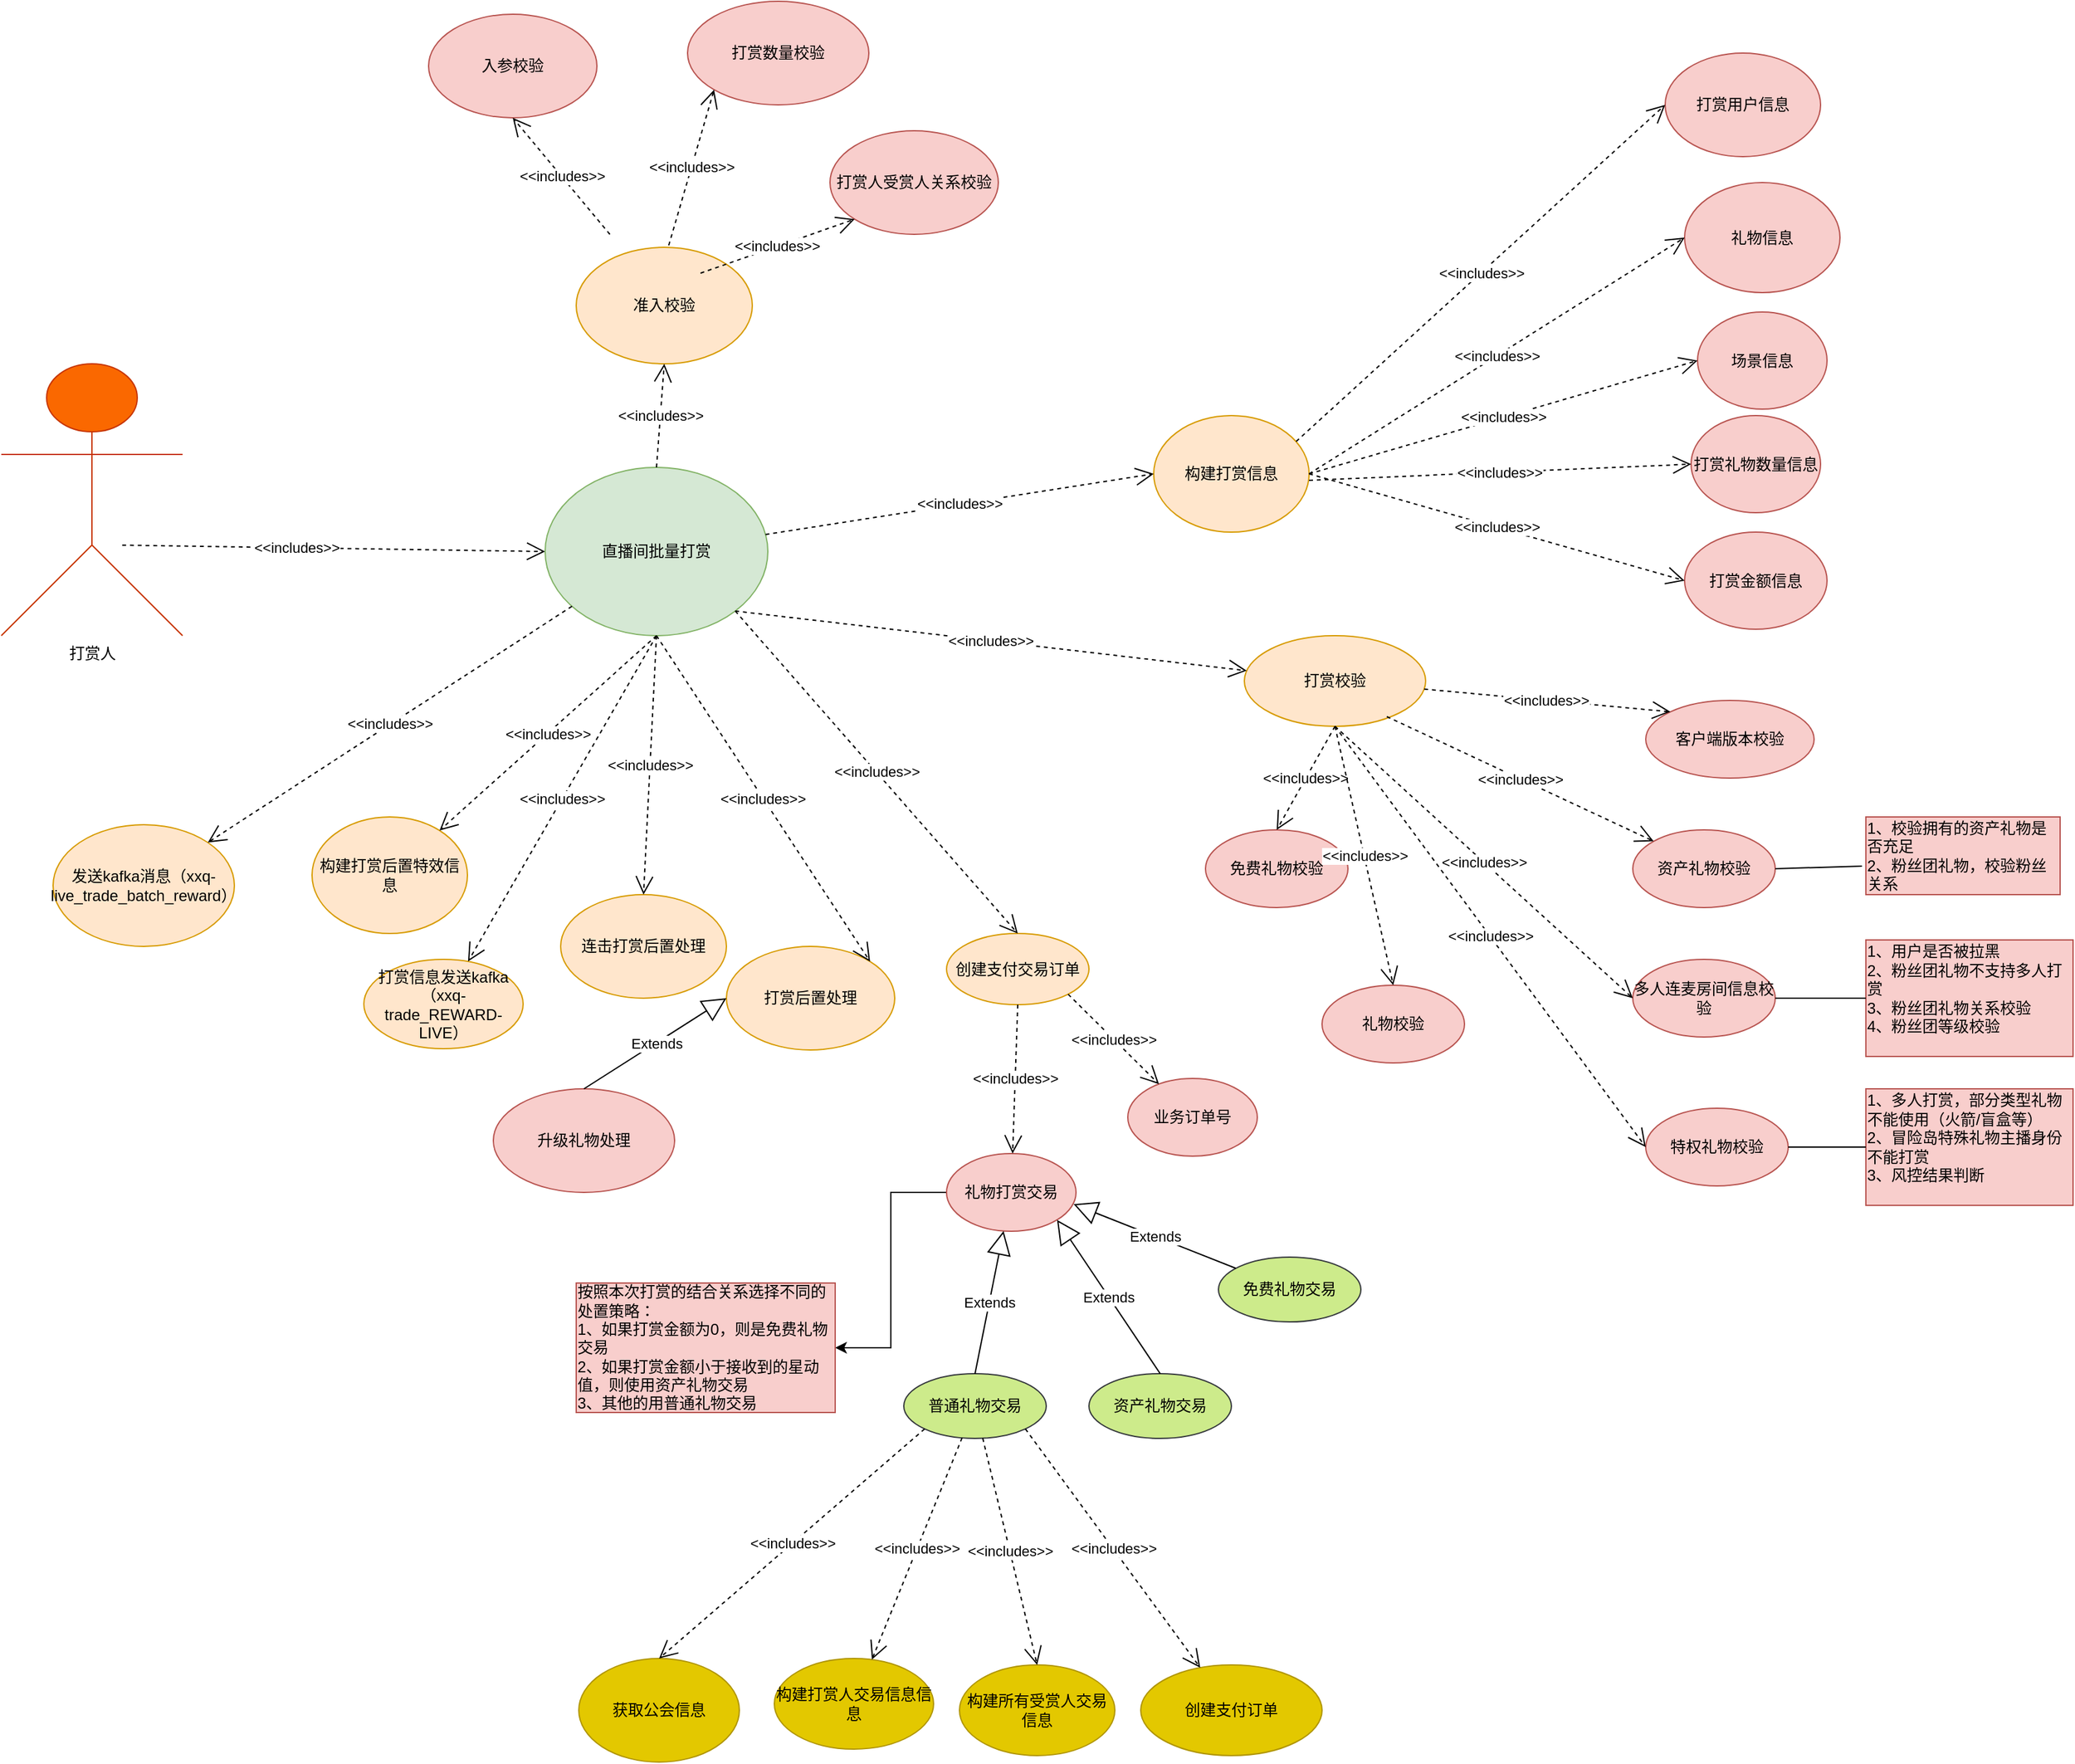 <mxfile version="21.5.2" type="github">
  <diagram name="第 1 页" id="v1P7al8aK8hLHay-3nol">
    <mxGraphModel dx="2417" dy="2032" grid="1" gridSize="10" guides="1" tooltips="1" connect="1" arrows="1" fold="1" page="1" pageScale="1" pageWidth="827" pageHeight="1169" math="0" shadow="0">
      <root>
        <mxCell id="0" />
        <mxCell id="1" parent="0" />
        <mxCell id="Yd1JAE73_zPepVWSY1AJ-2" value="打赏人" style="shape=umlActor;verticalLabelPosition=bottom;verticalAlign=top;html=1;fillColor=#fa6800;strokeColor=#C73500;fontColor=#000000;" vertex="1" parent="1">
          <mxGeometry x="-700" y="70" width="140" height="210" as="geometry" />
        </mxCell>
        <mxCell id="Yd1JAE73_zPepVWSY1AJ-3" value="准入校验" style="ellipse;whiteSpace=wrap;html=1;fillColor=#ffe6cc;strokeColor=#d79b00;" vertex="1" parent="1">
          <mxGeometry x="-256" y="-20" width="136" height="90" as="geometry" />
        </mxCell>
        <mxCell id="Yd1JAE73_zPepVWSY1AJ-4" value="入参校验" style="ellipse;whiteSpace=wrap;html=1;fillColor=#f8cecc;strokeColor=#b85450;" vertex="1" parent="1">
          <mxGeometry x="-370" y="-200" width="130" height="80" as="geometry" />
        </mxCell>
        <mxCell id="Yd1JAE73_zPepVWSY1AJ-5" value="打赏数量校验" style="ellipse;whiteSpace=wrap;html=1;fillColor=#f8cecc;strokeColor=#b85450;" vertex="1" parent="1">
          <mxGeometry x="-170" y="-210" width="140" height="80" as="geometry" />
        </mxCell>
        <mxCell id="Yd1JAE73_zPepVWSY1AJ-8" value="打赏人受赏人关系校验" style="ellipse;whiteSpace=wrap;html=1;fillColor=#f8cecc;strokeColor=#b85450;" vertex="1" parent="1">
          <mxGeometry x="-60" y="-110" width="130" height="80" as="geometry" />
        </mxCell>
        <mxCell id="Yd1JAE73_zPepVWSY1AJ-9" value="&amp;lt;&amp;lt;includes&amp;gt;&amp;gt;" style="endArrow=open;endSize=12;dashed=1;html=1;rounded=0;exitX=0.667;exitY=0.667;exitDx=0;exitDy=0;exitPerimeter=0;entryX=0;entryY=0.5;entryDx=0;entryDy=0;" edge="1" parent="1" source="Yd1JAE73_zPepVWSY1AJ-2" target="Yd1JAE73_zPepVWSY1AJ-21">
          <mxGeometry x="-0.172" width="160" relative="1" as="geometry">
            <mxPoint x="190" y="380" as="sourcePoint" />
            <mxPoint x="160" y="390" as="targetPoint" />
            <mxPoint as="offset" />
          </mxGeometry>
        </mxCell>
        <mxCell id="Yd1JAE73_zPepVWSY1AJ-12" value="&amp;lt;&amp;lt;includes&amp;gt;&amp;gt;" style="endArrow=open;endSize=12;dashed=1;html=1;rounded=0;entryX=0.5;entryY=1;entryDx=0;entryDy=0;" edge="1" parent="1" target="Yd1JAE73_zPepVWSY1AJ-4">
          <mxGeometry width="160" relative="1" as="geometry">
            <mxPoint x="-230" y="-30" as="sourcePoint" />
            <mxPoint x="-70" y="-30" as="targetPoint" />
          </mxGeometry>
        </mxCell>
        <mxCell id="Yd1JAE73_zPepVWSY1AJ-13" value="&amp;lt;&amp;lt;includes&amp;gt;&amp;gt;" style="endArrow=open;endSize=12;dashed=1;html=1;rounded=0;exitX=1;exitY=0;exitDx=0;exitDy=0;entryX=0;entryY=1;entryDx=0;entryDy=0;" edge="1" parent="1" target="Yd1JAE73_zPepVWSY1AJ-5">
          <mxGeometry width="160" relative="1" as="geometry">
            <mxPoint x="-184.54" y="-21.51" as="sourcePoint" />
            <mxPoint x="-120" y="-130" as="targetPoint" />
          </mxGeometry>
        </mxCell>
        <mxCell id="Yd1JAE73_zPepVWSY1AJ-14" value="&amp;lt;&amp;lt;includes&amp;gt;&amp;gt;" style="endArrow=open;endSize=12;dashed=1;html=1;rounded=0;entryX=0;entryY=1;entryDx=0;entryDy=0;" edge="1" parent="1" target="Yd1JAE73_zPepVWSY1AJ-8">
          <mxGeometry width="160" relative="1" as="geometry">
            <mxPoint x="-160" as="sourcePoint" />
            <mxPoint y="10" as="targetPoint" />
          </mxGeometry>
        </mxCell>
        <mxCell id="Yd1JAE73_zPepVWSY1AJ-15" value="构建打赏信息" style="ellipse;whiteSpace=wrap;html=1;fillColor=#ffe6cc;strokeColor=#d79b00;" vertex="1" parent="1">
          <mxGeometry x="190" y="110" width="120" height="90" as="geometry" />
        </mxCell>
        <mxCell id="Yd1JAE73_zPepVWSY1AJ-16" value="打赏用户信息" style="ellipse;whiteSpace=wrap;html=1;fillColor=#f8cecc;strokeColor=#b85450;" vertex="1" parent="1">
          <mxGeometry x="585" y="-170" width="120" height="80" as="geometry" />
        </mxCell>
        <mxCell id="Yd1JAE73_zPepVWSY1AJ-17" value="礼物信息" style="ellipse;whiteSpace=wrap;html=1;fillColor=#f8cecc;strokeColor=#b85450;" vertex="1" parent="1">
          <mxGeometry x="600" y="-70" width="120" height="85" as="geometry" />
        </mxCell>
        <mxCell id="Yd1JAE73_zPepVWSY1AJ-18" value="场景信息" style="ellipse;whiteSpace=wrap;html=1;fillColor=#f8cecc;strokeColor=#b85450;" vertex="1" parent="1">
          <mxGeometry x="610" y="30" width="100" height="75" as="geometry" />
        </mxCell>
        <mxCell id="Yd1JAE73_zPepVWSY1AJ-19" value="打赏礼物数量信息" style="ellipse;whiteSpace=wrap;html=1;fillColor=#f8cecc;strokeColor=#b85450;" vertex="1" parent="1">
          <mxGeometry x="605" y="110" width="100" height="75" as="geometry" />
        </mxCell>
        <mxCell id="Yd1JAE73_zPepVWSY1AJ-20" value="打赏金额信息" style="ellipse;whiteSpace=wrap;html=1;fillColor=#f8cecc;strokeColor=#b85450;" vertex="1" parent="1">
          <mxGeometry x="600" y="200" width="110" height="75" as="geometry" />
        </mxCell>
        <mxCell id="Yd1JAE73_zPepVWSY1AJ-21" value="直播间批量打赏" style="ellipse;whiteSpace=wrap;html=1;fillColor=#d5e8d4;strokeColor=#82b366;" vertex="1" parent="1">
          <mxGeometry x="-280" y="150" width="172" height="130" as="geometry" />
        </mxCell>
        <mxCell id="Yd1JAE73_zPepVWSY1AJ-23" value="打赏校验" style="ellipse;whiteSpace=wrap;html=1;fillColor=#ffe6cc;strokeColor=#d79b00;" vertex="1" parent="1">
          <mxGeometry x="260" y="280" width="140" height="70" as="geometry" />
        </mxCell>
        <mxCell id="Yd1JAE73_zPepVWSY1AJ-24" value="&amp;lt;&amp;lt;includes&amp;gt;&amp;gt;" style="endArrow=open;endSize=12;dashed=1;html=1;rounded=0;entryX=0.5;entryY=1;entryDx=0;entryDy=0;exitX=0.5;exitY=0;exitDx=0;exitDy=0;" edge="1" parent="1" source="Yd1JAE73_zPepVWSY1AJ-21" target="Yd1JAE73_zPepVWSY1AJ-3">
          <mxGeometry width="160" relative="1" as="geometry">
            <mxPoint x="180" y="330" as="sourcePoint" />
            <mxPoint x="330" y="360" as="targetPoint" />
          </mxGeometry>
        </mxCell>
        <mxCell id="Yd1JAE73_zPepVWSY1AJ-25" value="&amp;lt;&amp;lt;includes&amp;gt;&amp;gt;" style="endArrow=open;endSize=12;dashed=1;html=1;rounded=0;exitX=1;exitY=1;exitDx=0;exitDy=0;" edge="1" parent="1" source="Yd1JAE73_zPepVWSY1AJ-21" target="Yd1JAE73_zPepVWSY1AJ-23">
          <mxGeometry width="160" relative="1" as="geometry">
            <mxPoint x="240" y="380" as="sourcePoint" />
            <mxPoint x="400" y="380" as="targetPoint" />
          </mxGeometry>
        </mxCell>
        <mxCell id="Yd1JAE73_zPepVWSY1AJ-26" value="&amp;lt;&amp;lt;includes&amp;gt;&amp;gt;" style="endArrow=open;endSize=12;dashed=1;html=1;rounded=0;entryX=0;entryY=0.5;entryDx=0;entryDy=0;" edge="1" parent="1" source="Yd1JAE73_zPepVWSY1AJ-21" target="Yd1JAE73_zPepVWSY1AJ-15">
          <mxGeometry width="160" relative="1" as="geometry">
            <mxPoint x="240" y="390" as="sourcePoint" />
            <mxPoint x="400" y="390" as="targetPoint" />
          </mxGeometry>
        </mxCell>
        <mxCell id="Yd1JAE73_zPepVWSY1AJ-27" value="客户端版本校验" style="ellipse;whiteSpace=wrap;html=1;fillColor=#f8cecc;strokeColor=#b85450;" vertex="1" parent="1">
          <mxGeometry x="570" y="330" width="130" height="60" as="geometry" />
        </mxCell>
        <mxCell id="Yd1JAE73_zPepVWSY1AJ-28" value="资产礼物校验" style="ellipse;whiteSpace=wrap;html=1;fillColor=#f8cecc;strokeColor=#b85450;" vertex="1" parent="1">
          <mxGeometry x="560" y="430" width="110" height="60" as="geometry" />
        </mxCell>
        <mxCell id="Yd1JAE73_zPepVWSY1AJ-29" value="&lt;div style=&quot;text-align: left;&quot;&gt;&lt;span style=&quot;background-color: initial;&quot;&gt;1、校验拥有的资产礼物是否充足&lt;/span&gt;&lt;/div&gt;&lt;div style=&quot;text-align: left;&quot;&gt;&lt;span style=&quot;background-color: initial;&quot;&gt;2、粉丝团礼物，校验粉丝关系&lt;/span&gt;&lt;/div&gt;" style="text;html=1;strokeColor=#b85450;fillColor=#f8cecc;align=center;verticalAlign=middle;whiteSpace=wrap;rounded=0;" vertex="1" parent="1">
          <mxGeometry x="740" y="420" width="150" height="60" as="geometry" />
        </mxCell>
        <mxCell id="Yd1JAE73_zPepVWSY1AJ-30" value="" style="endArrow=none;html=1;rounded=0;entryX=-0.02;entryY=0.633;entryDx=0;entryDy=0;entryPerimeter=0;exitX=1;exitY=0.5;exitDx=0;exitDy=0;" edge="1" parent="1" source="Yd1JAE73_zPepVWSY1AJ-28" target="Yd1JAE73_zPepVWSY1AJ-29">
          <mxGeometry width="50" height="50" relative="1" as="geometry">
            <mxPoint x="580" y="508" as="sourcePoint" />
            <mxPoint x="620" y="460" as="targetPoint" />
          </mxGeometry>
        </mxCell>
        <mxCell id="Yd1JAE73_zPepVWSY1AJ-31" value="免费礼物校验" style="ellipse;whiteSpace=wrap;html=1;fillColor=#f8cecc;strokeColor=#b85450;" vertex="1" parent="1">
          <mxGeometry x="230" y="430" width="110" height="60" as="geometry" />
        </mxCell>
        <mxCell id="Yd1JAE73_zPepVWSY1AJ-32" value="多人连麦房间信息校验" style="ellipse;whiteSpace=wrap;html=1;fillColor=#f8cecc;strokeColor=#b85450;" vertex="1" parent="1">
          <mxGeometry x="560" y="530" width="110" height="60" as="geometry" />
        </mxCell>
        <mxCell id="Yd1JAE73_zPepVWSY1AJ-33" value="&lt;div style=&quot;text-align: left;&quot;&gt;&lt;span style=&quot;background-color: initial;&quot;&gt;1、用户是否被拉黑&lt;/span&gt;&lt;/div&gt;&lt;div style=&quot;text-align: left;&quot;&gt;&lt;span style=&quot;background-color: initial;&quot;&gt;2、粉丝团礼物不支持多人打赏&lt;/span&gt;&lt;/div&gt;&lt;div style=&quot;text-align: left;&quot;&gt;&lt;span style=&quot;background-color: initial;&quot;&gt;3、粉丝团礼物关系校验&lt;/span&gt;&lt;/div&gt;&lt;div style=&quot;text-align: left;&quot;&gt;&lt;span style=&quot;background-color: initial;&quot;&gt;4、粉丝团等级校验&lt;/span&gt;&lt;/div&gt;&lt;div style=&quot;text-align: left;&quot;&gt;&lt;span style=&quot;background-color: initial;&quot;&gt;&lt;br&gt;&lt;/span&gt;&lt;/div&gt;" style="text;html=1;strokeColor=#b85450;fillColor=#f8cecc;align=center;verticalAlign=middle;whiteSpace=wrap;rounded=0;" vertex="1" parent="1">
          <mxGeometry x="740" y="515" width="160" height="90" as="geometry" />
        </mxCell>
        <mxCell id="Yd1JAE73_zPepVWSY1AJ-34" value="" style="endArrow=none;html=1;rounded=0;entryX=0;entryY=0.5;entryDx=0;entryDy=0;exitX=1;exitY=0.5;exitDx=0;exitDy=0;" edge="1" parent="1" source="Yd1JAE73_zPepVWSY1AJ-32" target="Yd1JAE73_zPepVWSY1AJ-33">
          <mxGeometry width="50" height="50" relative="1" as="geometry">
            <mxPoint x="560" y="690" as="sourcePoint" />
            <mxPoint x="610" y="640" as="targetPoint" />
          </mxGeometry>
        </mxCell>
        <mxCell id="Yd1JAE73_zPepVWSY1AJ-35" value="礼物校验" style="ellipse;whiteSpace=wrap;html=1;fillColor=#f8cecc;strokeColor=#b85450;" vertex="1" parent="1">
          <mxGeometry x="320" y="550" width="110" height="60" as="geometry" />
        </mxCell>
        <mxCell id="Yd1JAE73_zPepVWSY1AJ-36" value="&lt;div style=&quot;text-align: left;&quot;&gt;&lt;span style=&quot;background-color: initial;&quot;&gt;1、多人打赏，部分类型礼物不能使用（火箭/盲盒等）&lt;/span&gt;&lt;/div&gt;&lt;div style=&quot;text-align: left;&quot;&gt;&lt;span style=&quot;background-color: initial;&quot;&gt;2、冒险岛特殊礼物主播身份不能打赏&lt;/span&gt;&lt;/div&gt;&lt;div style=&quot;text-align: left;&quot;&gt;&lt;span style=&quot;background-color: initial;&quot;&gt;3、风控结果判断&lt;/span&gt;&lt;/div&gt;&lt;div style=&quot;text-align: left;&quot;&gt;&lt;span style=&quot;background-color: initial;&quot;&gt;&lt;br&gt;&lt;/span&gt;&lt;/div&gt;" style="text;html=1;strokeColor=#b85450;fillColor=#f8cecc;align=center;verticalAlign=middle;whiteSpace=wrap;rounded=0;" vertex="1" parent="1">
          <mxGeometry x="740" y="630" width="160" height="90" as="geometry" />
        </mxCell>
        <mxCell id="Yd1JAE73_zPepVWSY1AJ-37" value="特权礼物校验" style="ellipse;whiteSpace=wrap;html=1;fillColor=#f8cecc;strokeColor=#b85450;" vertex="1" parent="1">
          <mxGeometry x="570" y="645" width="110" height="60" as="geometry" />
        </mxCell>
        <mxCell id="Yd1JAE73_zPepVWSY1AJ-38" value="创建支付交易订单" style="ellipse;whiteSpace=wrap;html=1;fillColor=#ffe6cc;strokeColor=#d79b00;" vertex="1" parent="1">
          <mxGeometry x="30" y="510" width="110" height="55" as="geometry" />
        </mxCell>
        <mxCell id="Yd1JAE73_zPepVWSY1AJ-39" value="业务订单号" style="ellipse;whiteSpace=wrap;html=1;fillColor=#f8cecc;strokeColor=#b85450;" vertex="1" parent="1">
          <mxGeometry x="170" y="622" width="100" height="60" as="geometry" />
        </mxCell>
        <mxCell id="Yd1JAE73_zPepVWSY1AJ-93" style="edgeStyle=orthogonalEdgeStyle;rounded=0;orthogonalLoop=1;jettySize=auto;html=1;entryX=1;entryY=0.5;entryDx=0;entryDy=0;" edge="1" parent="1" source="Yd1JAE73_zPepVWSY1AJ-40" target="Yd1JAE73_zPepVWSY1AJ-44">
          <mxGeometry relative="1" as="geometry" />
        </mxCell>
        <mxCell id="Yd1JAE73_zPepVWSY1AJ-40" value="礼物打赏交易" style="ellipse;whiteSpace=wrap;html=1;fillColor=#f8cecc;strokeColor=#b85450;" vertex="1" parent="1">
          <mxGeometry x="30" y="680" width="100" height="60" as="geometry" />
        </mxCell>
        <mxCell id="Yd1JAE73_zPepVWSY1AJ-41" value="免费礼物交易" style="ellipse;whiteSpace=wrap;html=1;fillColor=#cdeb8b;strokeColor=#36393d;" vertex="1" parent="1">
          <mxGeometry x="240" y="760" width="110" height="50" as="geometry" />
        </mxCell>
        <mxCell id="Yd1JAE73_zPepVWSY1AJ-42" value="普通礼物交易" style="ellipse;whiteSpace=wrap;html=1;fillColor=#cdeb8b;strokeColor=#36393d;" vertex="1" parent="1">
          <mxGeometry x="-3" y="850" width="110" height="50" as="geometry" />
        </mxCell>
        <mxCell id="Yd1JAE73_zPepVWSY1AJ-43" value="资产礼物交易" style="ellipse;whiteSpace=wrap;html=1;fillColor=#cdeb8b;strokeColor=#36393d;" vertex="1" parent="1">
          <mxGeometry x="140" y="850" width="110" height="50" as="geometry" />
        </mxCell>
        <mxCell id="Yd1JAE73_zPepVWSY1AJ-44" value="&lt;div style=&quot;text-align: left;&quot;&gt;按照本次打赏的结合关系选择不同的处置策略：&lt;br&gt;1、如果打赏金额为0，则是免费礼物交易&lt;/div&gt;&lt;div style=&quot;text-align: left;&quot;&gt;2、如果打赏金额小于接收到的星动值，则使用资产礼物交易&lt;/div&gt;&lt;div style=&quot;text-align: left;&quot;&gt;3、其他的用普通礼物交易&lt;/div&gt;" style="text;html=1;strokeColor=#b85450;fillColor=#f8cecc;align=center;verticalAlign=middle;whiteSpace=wrap;rounded=0;" vertex="1" parent="1">
          <mxGeometry x="-256" y="780" width="200" height="100" as="geometry" />
        </mxCell>
        <mxCell id="Yd1JAE73_zPepVWSY1AJ-45" value="获取公会信息" style="ellipse;whiteSpace=wrap;html=1;fillColor=#e3c800;fontColor=#000000;strokeColor=#B09500;" vertex="1" parent="1">
          <mxGeometry x="-254" y="1070" width="124" height="80" as="geometry" />
        </mxCell>
        <mxCell id="Yd1JAE73_zPepVWSY1AJ-46" value="构建打赏人交易信息信息" style="ellipse;whiteSpace=wrap;html=1;fillColor=#e3c800;fontColor=#000000;strokeColor=#B09500;" vertex="1" parent="1">
          <mxGeometry x="-103" y="1070" width="123" height="70" as="geometry" />
        </mxCell>
        <mxCell id="Yd1JAE73_zPepVWSY1AJ-47" value="构建所有受赏人交易信息" style="ellipse;whiteSpace=wrap;html=1;fillColor=#e3c800;fontColor=#000000;strokeColor=#B09500;" vertex="1" parent="1">
          <mxGeometry x="40" y="1075" width="120" height="70" as="geometry" />
        </mxCell>
        <mxCell id="Yd1JAE73_zPepVWSY1AJ-48" value="创建支付订单" style="ellipse;whiteSpace=wrap;html=1;fillColor=#e3c800;fontColor=#000000;strokeColor=#B09500;" vertex="1" parent="1">
          <mxGeometry x="180" y="1075" width="140" height="70" as="geometry" />
        </mxCell>
        <mxCell id="Yd1JAE73_zPepVWSY1AJ-49" value="&amp;lt;&amp;lt;includes&amp;gt;&amp;gt;" style="endArrow=open;endSize=12;dashed=1;html=1;rounded=0;entryX=0.5;entryY=0;entryDx=0;entryDy=0;exitX=1;exitY=1;exitDx=0;exitDy=0;" edge="1" parent="1" source="Yd1JAE73_zPepVWSY1AJ-21" target="Yd1JAE73_zPepVWSY1AJ-38">
          <mxGeometry width="160" relative="1" as="geometry">
            <mxPoint x="-200" y="270" as="sourcePoint" />
            <mxPoint x="330" y="430" as="targetPoint" />
          </mxGeometry>
        </mxCell>
        <mxCell id="Yd1JAE73_zPepVWSY1AJ-50" value="&amp;lt;&amp;lt;includes&amp;gt;&amp;gt;" style="endArrow=open;endSize=12;dashed=1;html=1;rounded=0;exitX=0.5;exitY=1;exitDx=0;exitDy=0;" edge="1" parent="1" source="Yd1JAE73_zPepVWSY1AJ-38" target="Yd1JAE73_zPepVWSY1AJ-40">
          <mxGeometry width="160" relative="1" as="geometry">
            <mxPoint x="-70" y="640" as="sourcePoint" />
            <mxPoint x="90" y="640" as="targetPoint" />
          </mxGeometry>
        </mxCell>
        <mxCell id="Yd1JAE73_zPepVWSY1AJ-51" value="&amp;lt;&amp;lt;includes&amp;gt;&amp;gt;" style="endArrow=open;endSize=12;dashed=1;html=1;rounded=0;exitX=1;exitY=1;exitDx=0;exitDy=0;" edge="1" parent="1" source="Yd1JAE73_zPepVWSY1AJ-38" target="Yd1JAE73_zPepVWSY1AJ-39">
          <mxGeometry width="160" relative="1" as="geometry">
            <mxPoint x="50" y="630" as="sourcePoint" />
            <mxPoint x="210" y="630" as="targetPoint" />
          </mxGeometry>
        </mxCell>
        <mxCell id="Yd1JAE73_zPepVWSY1AJ-57" value="&amp;lt;&amp;lt;includes&amp;gt;&amp;gt;" style="endArrow=open;endSize=12;dashed=1;html=1;rounded=0;entryX=0.5;entryY=0;entryDx=0;entryDy=0;exitX=0;exitY=1;exitDx=0;exitDy=0;" edge="1" parent="1" source="Yd1JAE73_zPepVWSY1AJ-42" target="Yd1JAE73_zPepVWSY1AJ-45">
          <mxGeometry x="0.001" width="160" relative="1" as="geometry">
            <mxPoint x="-50" y="1060" as="sourcePoint" />
            <mxPoint x="110" y="1060" as="targetPoint" />
            <mxPoint as="offset" />
          </mxGeometry>
        </mxCell>
        <mxCell id="Yd1JAE73_zPepVWSY1AJ-58" value="&amp;lt;&amp;lt;includes&amp;gt;&amp;gt;" style="endArrow=open;endSize=12;dashed=1;html=1;rounded=0;" edge="1" parent="1" source="Yd1JAE73_zPepVWSY1AJ-42" target="Yd1JAE73_zPepVWSY1AJ-46">
          <mxGeometry width="160" relative="1" as="geometry">
            <mxPoint x="-20" y="1070" as="sourcePoint" />
            <mxPoint x="140" y="1070" as="targetPoint" />
          </mxGeometry>
        </mxCell>
        <mxCell id="Yd1JAE73_zPepVWSY1AJ-59" value="&amp;lt;&amp;lt;includes&amp;gt;&amp;gt;" style="endArrow=open;endSize=12;dashed=1;html=1;rounded=0;exitX=1;exitY=1;exitDx=0;exitDy=0;" edge="1" parent="1" source="Yd1JAE73_zPepVWSY1AJ-42" target="Yd1JAE73_zPepVWSY1AJ-48">
          <mxGeometry width="160" relative="1" as="geometry">
            <mxPoint x="160" y="900" as="sourcePoint" />
            <mxPoint x="320" y="900" as="targetPoint" />
          </mxGeometry>
        </mxCell>
        <mxCell id="Yd1JAE73_zPepVWSY1AJ-60" value="&amp;lt;&amp;lt;includes&amp;gt;&amp;gt;" style="endArrow=open;endSize=12;dashed=1;html=1;rounded=0;entryX=0.5;entryY=0;entryDx=0;entryDy=0;" edge="1" parent="1" source="Yd1JAE73_zPepVWSY1AJ-42" target="Yd1JAE73_zPepVWSY1AJ-47">
          <mxGeometry width="160" relative="1" as="geometry">
            <mxPoint x="-15" y="1070" as="sourcePoint" />
            <mxPoint x="-15" y="1230" as="targetPoint" />
          </mxGeometry>
        </mxCell>
        <mxCell id="Yd1JAE73_zPepVWSY1AJ-63" value="&amp;lt;&amp;lt;includes&amp;gt;&amp;gt;" style="endArrow=open;endSize=12;dashed=1;html=1;rounded=0;entryX=0;entryY=0;entryDx=0;entryDy=0;" edge="1" parent="1" source="Yd1JAE73_zPepVWSY1AJ-23" target="Yd1JAE73_zPepVWSY1AJ-27">
          <mxGeometry x="-0.009" width="160" relative="1" as="geometry">
            <mxPoint x="210" y="489.5" as="sourcePoint" />
            <mxPoint x="370" y="489.5" as="targetPoint" />
            <mxPoint as="offset" />
          </mxGeometry>
        </mxCell>
        <mxCell id="Yd1JAE73_zPepVWSY1AJ-64" value="&amp;lt;&amp;lt;includes&amp;gt;&amp;gt;" style="endArrow=open;endSize=12;dashed=1;html=1;rounded=0;entryX=0;entryY=0;entryDx=0;entryDy=0;exitX=0.786;exitY=0.893;exitDx=0;exitDy=0;exitPerimeter=0;" edge="1" parent="1" source="Yd1JAE73_zPepVWSY1AJ-23" target="Yd1JAE73_zPepVWSY1AJ-28">
          <mxGeometry width="160" relative="1" as="geometry">
            <mxPoint x="374" y="362" as="sourcePoint" />
            <mxPoint x="431" y="399" as="targetPoint" />
          </mxGeometry>
        </mxCell>
        <mxCell id="Yd1JAE73_zPepVWSY1AJ-65" value="&amp;lt;&amp;lt;includes&amp;gt;&amp;gt;" style="endArrow=open;endSize=12;dashed=1;html=1;rounded=0;entryX=0.5;entryY=0;entryDx=0;entryDy=0;exitX=0.5;exitY=1;exitDx=0;exitDy=0;" edge="1" parent="1" source="Yd1JAE73_zPepVWSY1AJ-23" target="Yd1JAE73_zPepVWSY1AJ-31">
          <mxGeometry width="160" relative="1" as="geometry">
            <mxPoint x="370" y="363" as="sourcePoint" />
            <mxPoint x="416" y="479" as="targetPoint" />
          </mxGeometry>
        </mxCell>
        <mxCell id="Yd1JAE73_zPepVWSY1AJ-66" value="&amp;lt;&amp;lt;includes&amp;gt;&amp;gt;" style="endArrow=open;endSize=12;dashed=1;html=1;rounded=0;exitX=0.5;exitY=1;exitDx=0;exitDy=0;entryX=0;entryY=0.5;entryDx=0;entryDy=0;" edge="1" parent="1" source="Yd1JAE73_zPepVWSY1AJ-23" target="Yd1JAE73_zPepVWSY1AJ-32">
          <mxGeometry width="160" relative="1" as="geometry">
            <mxPoint x="330" y="370" as="sourcePoint" />
            <mxPoint x="320" y="600" as="targetPoint" />
          </mxGeometry>
        </mxCell>
        <mxCell id="Yd1JAE73_zPepVWSY1AJ-67" value="&amp;lt;&amp;lt;includes&amp;gt;&amp;gt;" style="endArrow=open;endSize=12;dashed=1;html=1;rounded=0;entryX=0.5;entryY=0;entryDx=0;entryDy=0;" edge="1" parent="1" target="Yd1JAE73_zPepVWSY1AJ-35">
          <mxGeometry width="160" relative="1" as="geometry">
            <mxPoint x="330" y="350" as="sourcePoint" />
            <mxPoint x="400" y="750" as="targetPoint" />
          </mxGeometry>
        </mxCell>
        <mxCell id="Yd1JAE73_zPepVWSY1AJ-69" value="打赏后置处理" style="ellipse;whiteSpace=wrap;html=1;fillColor=#ffe6cc;strokeColor=#d79b00;" vertex="1" parent="1">
          <mxGeometry x="-140" y="520" width="130" height="80" as="geometry" />
        </mxCell>
        <mxCell id="Yd1JAE73_zPepVWSY1AJ-70" value="升级礼物处理" style="ellipse;whiteSpace=wrap;html=1;fillColor=#f8cecc;strokeColor=#b85450;" vertex="1" parent="1">
          <mxGeometry x="-320" y="630" width="140" height="80" as="geometry" />
        </mxCell>
        <mxCell id="Yd1JAE73_zPepVWSY1AJ-71" value="Extends" style="endArrow=block;endSize=16;endFill=0;html=1;rounded=0;entryX=0;entryY=0.5;entryDx=0;entryDy=0;exitX=0.5;exitY=0;exitDx=0;exitDy=0;" edge="1" parent="1" source="Yd1JAE73_zPepVWSY1AJ-70" target="Yd1JAE73_zPepVWSY1AJ-69">
          <mxGeometry x="0.011" width="160" relative="1" as="geometry">
            <mxPoint x="-190" y="600" as="sourcePoint" />
            <mxPoint x="-30" y="600" as="targetPoint" />
            <mxPoint as="offset" />
          </mxGeometry>
        </mxCell>
        <mxCell id="Yd1JAE73_zPepVWSY1AJ-73" value="&amp;lt;&amp;lt;includes&amp;gt;&amp;gt;" style="endArrow=open;endSize=12;dashed=1;html=1;rounded=0;exitX=0.5;exitY=1;exitDx=0;exitDy=0;entryX=1;entryY=0;entryDx=0;entryDy=0;" edge="1" parent="1" source="Yd1JAE73_zPepVWSY1AJ-21" target="Yd1JAE73_zPepVWSY1AJ-69">
          <mxGeometry width="160" relative="1" as="geometry">
            <mxPoint y="490" as="sourcePoint" />
            <mxPoint x="160" y="490" as="targetPoint" />
          </mxGeometry>
        </mxCell>
        <mxCell id="Yd1JAE73_zPepVWSY1AJ-74" value="连击打赏后置处理" style="ellipse;whiteSpace=wrap;html=1;fillColor=#ffe6cc;strokeColor=#d79b00;" vertex="1" parent="1">
          <mxGeometry x="-268" y="480" width="128" height="80" as="geometry" />
        </mxCell>
        <mxCell id="Yd1JAE73_zPepVWSY1AJ-75" value="&amp;lt;&amp;lt;includes&amp;gt;&amp;gt;" style="endArrow=open;endSize=12;dashed=1;html=1;rounded=0;entryX=0.5;entryY=0;entryDx=0;entryDy=0;exitX=0.5;exitY=1;exitDx=0;exitDy=0;" edge="1" parent="1" source="Yd1JAE73_zPepVWSY1AJ-21" target="Yd1JAE73_zPepVWSY1AJ-74">
          <mxGeometry width="160" relative="1" as="geometry">
            <mxPoint x="-10" y="320" as="sourcePoint" />
            <mxPoint x="300" y="330" as="targetPoint" />
          </mxGeometry>
        </mxCell>
        <mxCell id="Yd1JAE73_zPepVWSY1AJ-76" value="&amp;lt;&amp;lt;includes&amp;gt;&amp;gt;" style="endArrow=open;endSize=12;dashed=1;html=1;rounded=0;entryX=0;entryY=0.5;entryDx=0;entryDy=0;" edge="1" parent="1" target="Yd1JAE73_zPepVWSY1AJ-16">
          <mxGeometry width="160" relative="1" as="geometry">
            <mxPoint x="300" y="130" as="sourcePoint" />
            <mxPoint x="460" y="130" as="targetPoint" />
          </mxGeometry>
        </mxCell>
        <mxCell id="Yd1JAE73_zPepVWSY1AJ-77" value="&amp;lt;&amp;lt;includes&amp;gt;&amp;gt;" style="endArrow=open;endSize=12;dashed=1;html=1;rounded=0;entryX=0;entryY=0.5;entryDx=0;entryDy=0;exitX=1;exitY=0.5;exitDx=0;exitDy=0;" edge="1" parent="1" source="Yd1JAE73_zPepVWSY1AJ-15" target="Yd1JAE73_zPepVWSY1AJ-17">
          <mxGeometry width="160" relative="1" as="geometry">
            <mxPoint x="320" y="140" as="sourcePoint" />
            <mxPoint x="480" y="140" as="targetPoint" />
          </mxGeometry>
        </mxCell>
        <mxCell id="Yd1JAE73_zPepVWSY1AJ-78" value="&amp;lt;&amp;lt;includes&amp;gt;&amp;gt;" style="endArrow=open;endSize=12;dashed=1;html=1;rounded=0;entryX=0;entryY=0.5;entryDx=0;entryDy=0;exitX=1;exitY=0.5;exitDx=0;exitDy=0;" edge="1" parent="1" source="Yd1JAE73_zPepVWSY1AJ-15" target="Yd1JAE73_zPepVWSY1AJ-18">
          <mxGeometry width="160" relative="1" as="geometry">
            <mxPoint x="330" y="160" as="sourcePoint" />
            <mxPoint x="490" y="160" as="targetPoint" />
          </mxGeometry>
        </mxCell>
        <mxCell id="Yd1JAE73_zPepVWSY1AJ-79" value="&amp;lt;&amp;lt;includes&amp;gt;&amp;gt;" style="endArrow=open;endSize=12;dashed=1;html=1;rounded=0;entryX=0;entryY=0.5;entryDx=0;entryDy=0;" edge="1" parent="1" target="Yd1JAE73_zPepVWSY1AJ-19">
          <mxGeometry width="160" relative="1" as="geometry">
            <mxPoint x="310" y="160" as="sourcePoint" />
            <mxPoint x="490" y="160" as="targetPoint" />
          </mxGeometry>
        </mxCell>
        <mxCell id="Yd1JAE73_zPepVWSY1AJ-80" value="&amp;lt;&amp;lt;includes&amp;gt;&amp;gt;" style="endArrow=open;endSize=12;dashed=1;html=1;rounded=0;entryX=0;entryY=0.5;entryDx=0;entryDy=0;exitX=1;exitY=0.5;exitDx=0;exitDy=0;" edge="1" parent="1" source="Yd1JAE73_zPepVWSY1AJ-15" target="Yd1JAE73_zPepVWSY1AJ-20">
          <mxGeometry width="160" relative="1" as="geometry">
            <mxPoint x="330" y="160" as="sourcePoint" />
            <mxPoint x="490" y="160" as="targetPoint" />
          </mxGeometry>
        </mxCell>
        <mxCell id="Yd1JAE73_zPepVWSY1AJ-81" value="" style="line;strokeWidth=1;fillColor=none;align=left;verticalAlign=middle;spacingTop=-1;spacingLeft=3;spacingRight=3;rotatable=0;labelPosition=right;points=[];portConstraint=eastwest;strokeColor=inherit;" vertex="1" parent="1">
          <mxGeometry x="680" y="671" width="60" height="8" as="geometry" />
        </mxCell>
        <mxCell id="Yd1JAE73_zPepVWSY1AJ-82" value="Extends" style="endArrow=block;endSize=16;endFill=0;html=1;rounded=0;entryX=0.981;entryY=0.651;entryDx=0;entryDy=0;entryPerimeter=0;" edge="1" parent="1" source="Yd1JAE73_zPepVWSY1AJ-41" target="Yd1JAE73_zPepVWSY1AJ-40">
          <mxGeometry width="160" relative="1" as="geometry">
            <mxPoint x="170" y="730" as="sourcePoint" />
            <mxPoint x="330" y="730" as="targetPoint" />
          </mxGeometry>
        </mxCell>
        <mxCell id="Yd1JAE73_zPepVWSY1AJ-83" value="Extends" style="endArrow=block;endSize=16;endFill=0;html=1;rounded=0;entryX=1;entryY=1;entryDx=0;entryDy=0;exitX=0.5;exitY=0;exitDx=0;exitDy=0;" edge="1" parent="1" source="Yd1JAE73_zPepVWSY1AJ-43" target="Yd1JAE73_zPepVWSY1AJ-40">
          <mxGeometry width="160" relative="1" as="geometry">
            <mxPoint x="130" y="860" as="sourcePoint" />
            <mxPoint x="290" y="860" as="targetPoint" />
          </mxGeometry>
        </mxCell>
        <mxCell id="Yd1JAE73_zPepVWSY1AJ-84" value="Extends" style="endArrow=block;endSize=16;endFill=0;html=1;rounded=0;exitX=0.5;exitY=0;exitDx=0;exitDy=0;" edge="1" parent="1" source="Yd1JAE73_zPepVWSY1AJ-42" target="Yd1JAE73_zPepVWSY1AJ-40">
          <mxGeometry width="160" relative="1" as="geometry">
            <mxPoint y="850" as="sourcePoint" />
            <mxPoint x="160" y="850" as="targetPoint" />
          </mxGeometry>
        </mxCell>
        <mxCell id="Yd1JAE73_zPepVWSY1AJ-86" value="打赏信息发送kafka&lt;br&gt;（xxq-trade_REWARD-LIVE&lt;span style=&quot;background-color: initial;&quot;&gt;）&lt;/span&gt;" style="ellipse;whiteSpace=wrap;html=1;fillColor=#ffe6cc;strokeColor=#d79b00;" vertex="1" parent="1">
          <mxGeometry x="-420" y="530" width="123" height="69" as="geometry" />
        </mxCell>
        <mxCell id="Yd1JAE73_zPepVWSY1AJ-88" value="&amp;lt;&amp;lt;includes&amp;gt;&amp;gt;" style="endArrow=open;endSize=12;dashed=1;html=1;rounded=0;exitX=0.5;exitY=1;exitDx=0;exitDy=0;" edge="1" parent="1" source="Yd1JAE73_zPepVWSY1AJ-21" target="Yd1JAE73_zPepVWSY1AJ-86">
          <mxGeometry width="160" relative="1" as="geometry">
            <mxPoint x="-260" y="260" as="sourcePoint" />
            <mxPoint x="-20" y="260" as="targetPoint" />
          </mxGeometry>
        </mxCell>
        <mxCell id="Yd1JAE73_zPepVWSY1AJ-89" value="构建打赏后置特效信息" style="ellipse;whiteSpace=wrap;html=1;fillColor=#ffe6cc;strokeColor=#d79b00;" vertex="1" parent="1">
          <mxGeometry x="-460" y="420" width="120" height="90" as="geometry" />
        </mxCell>
        <mxCell id="Yd1JAE73_zPepVWSY1AJ-90" value="&amp;lt;&amp;lt;includes&amp;gt;&amp;gt;" style="endArrow=open;endSize=12;dashed=1;html=1;rounded=0;exitX=0.5;exitY=1;exitDx=0;exitDy=0;" edge="1" parent="1" source="Yd1JAE73_zPepVWSY1AJ-21" target="Yd1JAE73_zPepVWSY1AJ-89">
          <mxGeometry x="0.006" width="160" relative="1" as="geometry">
            <mxPoint x="-180" y="260" as="sourcePoint" />
            <mxPoint x="-20" y="260" as="targetPoint" />
            <mxPoint as="offset" />
          </mxGeometry>
        </mxCell>
        <mxCell id="Yd1JAE73_zPepVWSY1AJ-91" value="发送kafka消息（xxq-live_trade_batch_reward&lt;span style=&quot;background-color: initial;&quot;&gt;）&lt;/span&gt;" style="ellipse;whiteSpace=wrap;html=1;fillColor=#ffe6cc;strokeColor=#d79b00;" vertex="1" parent="1">
          <mxGeometry x="-660" y="426" width="140" height="94" as="geometry" />
        </mxCell>
        <mxCell id="Yd1JAE73_zPepVWSY1AJ-92" value="&amp;lt;&amp;lt;includes&amp;gt;&amp;gt;" style="endArrow=open;endSize=12;dashed=1;html=1;rounded=0;entryX=1;entryY=0;entryDx=0;entryDy=0;" edge="1" parent="1" source="Yd1JAE73_zPepVWSY1AJ-21" target="Yd1JAE73_zPepVWSY1AJ-91">
          <mxGeometry width="160" relative="1" as="geometry">
            <mxPoint x="-180" y="260" as="sourcePoint" />
            <mxPoint x="-20" y="260" as="targetPoint" />
          </mxGeometry>
        </mxCell>
        <mxCell id="Yd1JAE73_zPepVWSY1AJ-96" value="&amp;lt;&amp;lt;includes&amp;gt;&amp;gt;" style="endArrow=open;endSize=12;dashed=1;html=1;rounded=0;entryX=0;entryY=0.5;entryDx=0;entryDy=0;" edge="1" parent="1" target="Yd1JAE73_zPepVWSY1AJ-37">
          <mxGeometry width="160" relative="1" as="geometry">
            <mxPoint x="330" y="350" as="sourcePoint" />
            <mxPoint x="490" y="350" as="targetPoint" />
          </mxGeometry>
        </mxCell>
      </root>
    </mxGraphModel>
  </diagram>
</mxfile>
